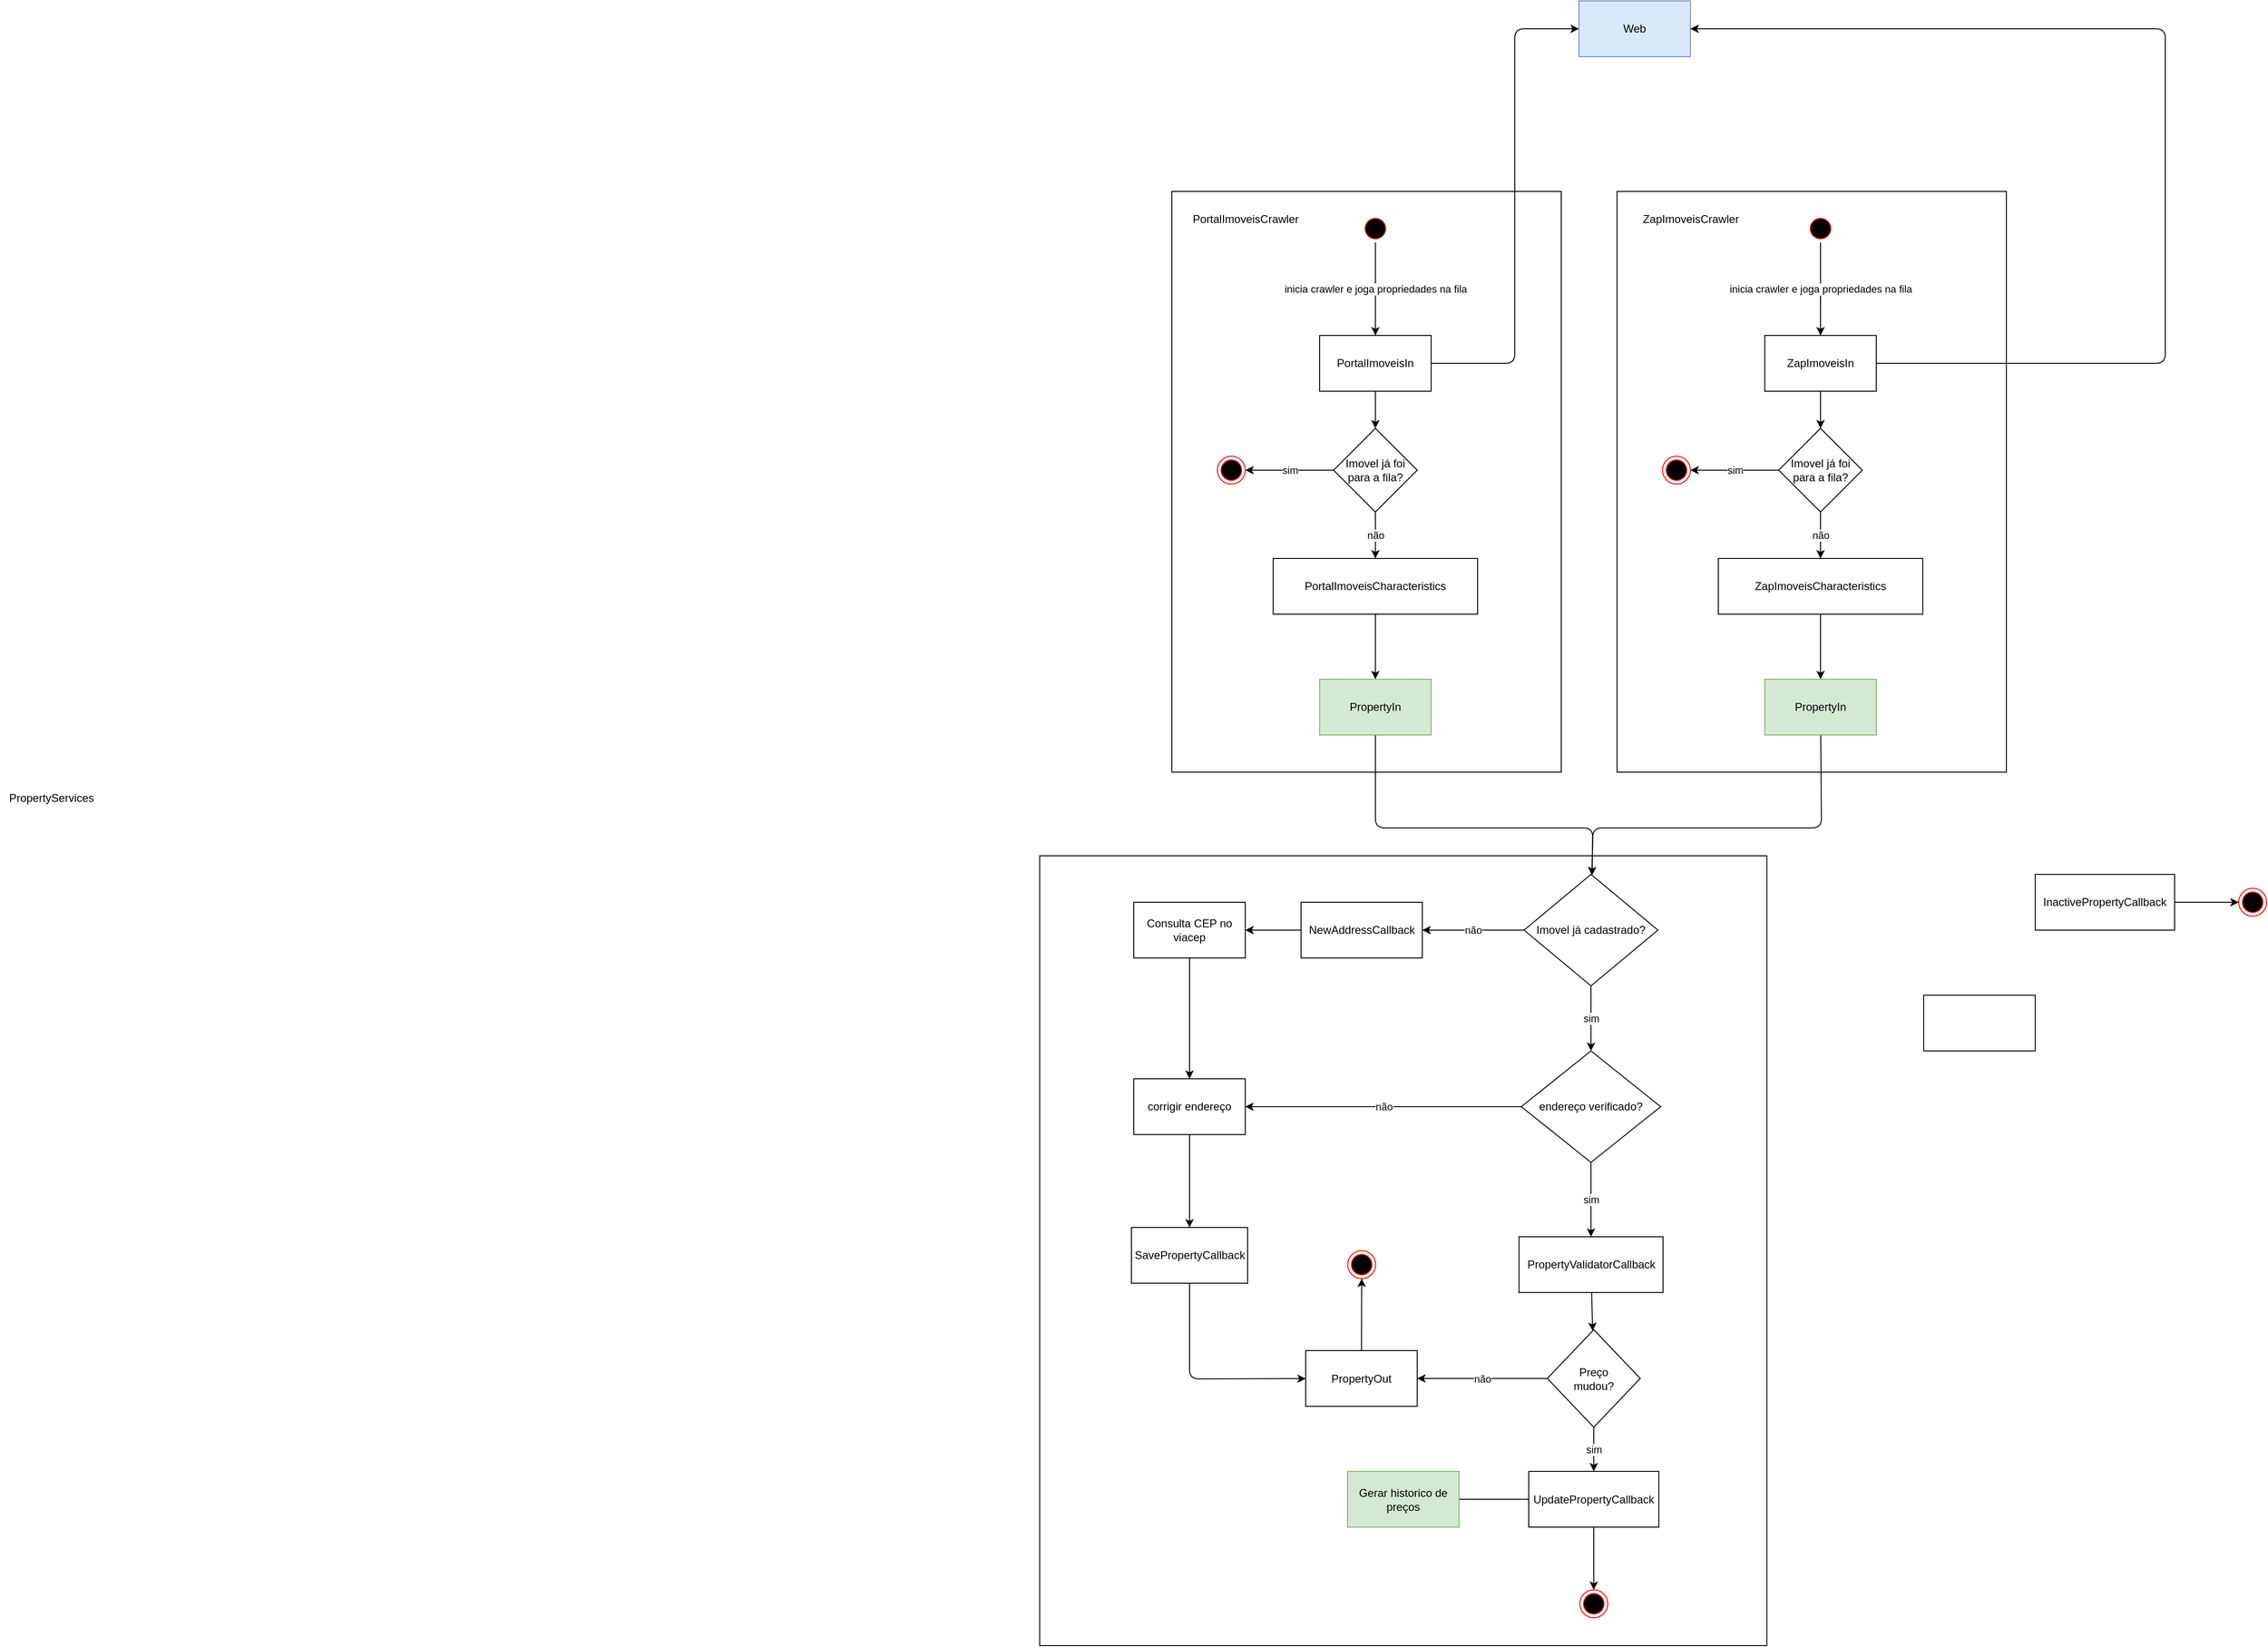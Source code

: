 <mxfile>
    <diagram id="8VDxxHIwSy34r8tE96H1" name="Page-1">
        <mxGraphModel dx="2378" dy="1876" grid="1" gridSize="10" guides="1" tooltips="1" connect="1" arrows="1" fold="1" page="1" pageScale="1" pageWidth="827" pageHeight="1169" math="0" shadow="0">
            <root>
                <mxCell id="0"/>
                <mxCell id="1" parent="0"/>
                <mxCell id="156" value="" style="whiteSpace=wrap;html=1;" vertex="1" parent="1">
                    <mxGeometry x="978.75" y="570" width="782.5" height="850" as="geometry"/>
                </mxCell>
                <mxCell id="109" value="" style="whiteSpace=wrap;html=1;" vertex="1" parent="1">
                    <mxGeometry x="1121" y="-145" width="419" height="625" as="geometry"/>
                </mxCell>
                <mxCell id="2" value="Web" style="rounded=0;whiteSpace=wrap;html=1;fillColor=#dae8fc;strokeColor=#6c8ebf;" parent="1" vertex="1">
                    <mxGeometry x="1559" y="-350" width="120" height="60" as="geometry"/>
                </mxCell>
                <mxCell id="155" style="edgeStyle=none;html=1;" edge="1" parent="1" source="10" target="151">
                    <mxGeometry relative="1" as="geometry">
                        <Array as="points">
                            <mxPoint x="1140" y="1133"/>
                        </Array>
                    </mxGeometry>
                </mxCell>
                <mxCell id="10" value="SavePropertyCallback" style="whiteSpace=wrap;html=1;" parent="1" vertex="1">
                    <mxGeometry x="1077.5" y="970" width="125" height="60" as="geometry"/>
                </mxCell>
                <mxCell id="85" style="edgeStyle=none;html=1;" parent="1" source="27" target="31" edge="1">
                    <mxGeometry relative="1" as="geometry"/>
                </mxCell>
                <mxCell id="27" value="InactivePropertyCallback" style="whiteSpace=wrap;html=1;" parent="1" vertex="1">
                    <mxGeometry x="2050" y="590" width="150" height="60" as="geometry"/>
                </mxCell>
                <mxCell id="31" value="" style="ellipse;html=1;shape=endState;fillColor=#000000;strokeColor=#ff0000;" parent="1" vertex="1">
                    <mxGeometry x="2269" y="605" width="30" height="30" as="geometry"/>
                </mxCell>
                <mxCell id="150" style="edgeStyle=none;html=1;" edge="1" parent="1" source="38" target="44">
                    <mxGeometry relative="1" as="geometry"/>
                </mxCell>
                <mxCell id="38" value="PropertyValidatorCallback" style="whiteSpace=wrap;html=1;" parent="1" vertex="1">
                    <mxGeometry x="1494.5" y="980" width="155" height="60" as="geometry"/>
                </mxCell>
                <mxCell id="47" value="não" style="edgeStyle=none;html=1;startArrow=none;startFill=0;endArrow=classic;endFill=1;" parent="1" source="44" target="151" edge="1">
                    <mxGeometry relative="1" as="geometry">
                        <mxPoint x="1445" y="1132.5" as="targetPoint"/>
                    </mxGeometry>
                </mxCell>
                <mxCell id="50" value="sim" style="edgeStyle=none;html=1;startArrow=none;startFill=0;endArrow=classic;endFill=1;" parent="1" source="44" target="49" edge="1">
                    <mxGeometry relative="1" as="geometry"/>
                </mxCell>
                <mxCell id="44" value="Preço&lt;br&gt;mudou?" style="rhombus;whiteSpace=wrap;html=1;" parent="1" vertex="1">
                    <mxGeometry x="1525" y="1080" width="100" height="105" as="geometry"/>
                </mxCell>
                <mxCell id="56" style="edgeStyle=none;html=1;startArrow=none;startFill=0;endArrow=none;endFill=0;" parent="1" source="49" target="54" edge="1">
                    <mxGeometry relative="1" as="geometry"/>
                </mxCell>
                <mxCell id="58" style="edgeStyle=none;html=1;startArrow=none;startFill=0;endArrow=classic;endFill=1;" parent="1" source="49" target="57" edge="1">
                    <mxGeometry relative="1" as="geometry"/>
                </mxCell>
                <mxCell id="49" value="UpdatePropertyCallback" style="whiteSpace=wrap;html=1;" parent="1" vertex="1">
                    <mxGeometry x="1505" y="1232.5" width="140" height="60" as="geometry"/>
                </mxCell>
                <mxCell id="54" value="Gerar historico de preços" style="whiteSpace=wrap;html=1;fillColor=#d5e8d4;strokeColor=#82b366;" parent="1" vertex="1">
                    <mxGeometry x="1310" y="1232.5" width="120" height="60" as="geometry"/>
                </mxCell>
                <mxCell id="57" value="" style="ellipse;html=1;shape=endState;fillColor=#000000;strokeColor=#ff0000;" parent="1" vertex="1">
                    <mxGeometry x="1560" y="1360" width="30" height="30" as="geometry"/>
                </mxCell>
                <mxCell id="74" value="" style="ellipse;html=1;shape=endState;fillColor=#000000;strokeColor=#ff0000;" parent="1" vertex="1">
                    <mxGeometry x="1170" y="140" width="30" height="30" as="geometry"/>
                </mxCell>
                <mxCell id="79" value="PropertyServices" style="text;html=1;align=center;verticalAlign=middle;resizable=0;points=[];autosize=1;strokeColor=none;fillColor=none;" parent="1" vertex="1">
                    <mxGeometry x="-140" y="492.5" width="110" height="30" as="geometry"/>
                </mxCell>
                <mxCell id="142" style="edgeStyle=none;html=1;" edge="1" parent="1" source="92" target="140">
                    <mxGeometry relative="1" as="geometry"/>
                </mxCell>
                <mxCell id="92" value="Consulta CEP no viacep" style="whiteSpace=wrap;html=1;" parent="1" vertex="1">
                    <mxGeometry x="1080" y="620" width="120" height="60" as="geometry"/>
                </mxCell>
                <mxCell id="106" style="edgeStyle=none;html=1;" edge="1" parent="1" source="100" target="105">
                    <mxGeometry relative="1" as="geometry"/>
                </mxCell>
                <mxCell id="129" style="edgeStyle=none;html=1;" edge="1" parent="1" source="100" target="2">
                    <mxGeometry relative="1" as="geometry">
                        <Array as="points">
                            <mxPoint x="1490" y="40"/>
                            <mxPoint x="1490" y="-320"/>
                        </Array>
                    </mxGeometry>
                </mxCell>
                <mxCell id="100" value="PortalImoveisIn" style="whiteSpace=wrap;html=1;" vertex="1" parent="1">
                    <mxGeometry x="1280" y="10" width="120" height="60" as="geometry"/>
                </mxCell>
                <mxCell id="102" value="inicia crawler e joga propriedades na fila" style="edgeStyle=none;html=1;" edge="1" parent="1" source="101" target="100">
                    <mxGeometry relative="1" as="geometry"/>
                </mxCell>
                <mxCell id="101" value="" style="ellipse;html=1;shape=startState;fillColor=#000000;strokeColor=#ff0000;" vertex="1" parent="1">
                    <mxGeometry x="1325" y="-120" width="30" height="30" as="geometry"/>
                </mxCell>
                <mxCell id="113" style="edgeStyle=none;html=1;" edge="1" parent="1" source="103" target="111">
                    <mxGeometry relative="1" as="geometry"/>
                </mxCell>
                <mxCell id="103" value="PortalImoveisCharacteristics" style="whiteSpace=wrap;html=1;" vertex="1" parent="1">
                    <mxGeometry x="1230" y="250" width="220" height="60" as="geometry"/>
                </mxCell>
                <mxCell id="107" value="não" style="edgeStyle=none;html=1;" edge="1" parent="1" source="105" target="103">
                    <mxGeometry relative="1" as="geometry"/>
                </mxCell>
                <mxCell id="108" value="sim" style="edgeStyle=none;html=1;" edge="1" parent="1" source="105" target="74">
                    <mxGeometry relative="1" as="geometry"/>
                </mxCell>
                <mxCell id="105" value="Imovel já foi para a fila?" style="rhombus;whiteSpace=wrap;html=1;" vertex="1" parent="1">
                    <mxGeometry x="1295" y="110" width="90" height="90" as="geometry"/>
                </mxCell>
                <mxCell id="110" value="PortalImoveisCrawler" style="text;html=1;align=center;verticalAlign=middle;resizable=0;points=[];autosize=1;strokeColor=none;fillColor=none;" vertex="1" parent="1">
                    <mxGeometry x="1130" y="-130" width="140" height="30" as="geometry"/>
                </mxCell>
                <mxCell id="131" style="edgeStyle=none;html=1;" edge="1" parent="1" source="111" target="130">
                    <mxGeometry relative="1" as="geometry">
                        <Array as="points">
                            <mxPoint x="1340" y="540"/>
                            <mxPoint x="1574" y="540"/>
                        </Array>
                    </mxGeometry>
                </mxCell>
                <mxCell id="111" value="PropertyIn" style="whiteSpace=wrap;html=1;fillColor=#d5e8d4;strokeColor=#82b366;" vertex="1" parent="1">
                    <mxGeometry x="1280" y="380" width="120" height="60" as="geometry"/>
                </mxCell>
                <mxCell id="114" value="" style="whiteSpace=wrap;html=1;" vertex="1" parent="1">
                    <mxGeometry x="1600" y="-145" width="419" height="625" as="geometry"/>
                </mxCell>
                <mxCell id="115" value="" style="ellipse;html=1;shape=endState;fillColor=#000000;strokeColor=#ff0000;" vertex="1" parent="1">
                    <mxGeometry x="1649" y="140" width="30" height="30" as="geometry"/>
                </mxCell>
                <mxCell id="116" style="edgeStyle=none;html=1;" edge="1" parent="1" source="117" target="124">
                    <mxGeometry relative="1" as="geometry"/>
                </mxCell>
                <mxCell id="128" style="edgeStyle=none;html=1;" edge="1" parent="1" source="117" target="2">
                    <mxGeometry relative="1" as="geometry">
                        <Array as="points">
                            <mxPoint x="2190" y="40"/>
                            <mxPoint x="2190" y="-320"/>
                        </Array>
                    </mxGeometry>
                </mxCell>
                <mxCell id="117" value="ZapImoveisIn" style="whiteSpace=wrap;html=1;" vertex="1" parent="1">
                    <mxGeometry x="1759" y="10" width="120" height="60" as="geometry"/>
                </mxCell>
                <mxCell id="118" value="inicia crawler e joga propriedades na fila" style="edgeStyle=none;html=1;" edge="1" parent="1" source="119" target="117">
                    <mxGeometry relative="1" as="geometry"/>
                </mxCell>
                <mxCell id="119" value="" style="ellipse;html=1;shape=startState;fillColor=#000000;strokeColor=#ff0000;" vertex="1" parent="1">
                    <mxGeometry x="1804" y="-120" width="30" height="30" as="geometry"/>
                </mxCell>
                <mxCell id="120" style="edgeStyle=none;html=1;" edge="1" parent="1" source="121" target="126">
                    <mxGeometry relative="1" as="geometry"/>
                </mxCell>
                <mxCell id="121" value="ZapImoveisCharacteristics" style="whiteSpace=wrap;html=1;" vertex="1" parent="1">
                    <mxGeometry x="1709" y="250" width="220" height="60" as="geometry"/>
                </mxCell>
                <mxCell id="122" value="não" style="edgeStyle=none;html=1;" edge="1" parent="1" source="124" target="121">
                    <mxGeometry relative="1" as="geometry"/>
                </mxCell>
                <mxCell id="123" value="sim" style="edgeStyle=none;html=1;" edge="1" parent="1" source="124" target="115">
                    <mxGeometry relative="1" as="geometry"/>
                </mxCell>
                <mxCell id="124" value="Imovel já foi para a fila?" style="rhombus;whiteSpace=wrap;html=1;" vertex="1" parent="1">
                    <mxGeometry x="1774" y="110" width="90" height="90" as="geometry"/>
                </mxCell>
                <mxCell id="125" value="ZapImoveisCrawler" style="text;html=1;align=center;verticalAlign=middle;resizable=0;points=[];autosize=1;strokeColor=none;fillColor=none;" vertex="1" parent="1">
                    <mxGeometry x="1614" y="-130" width="130" height="30" as="geometry"/>
                </mxCell>
                <mxCell id="132" style="edgeStyle=none;html=1;" edge="1" parent="1" source="126" target="130">
                    <mxGeometry relative="1" as="geometry">
                        <Array as="points">
                            <mxPoint x="1820" y="540"/>
                            <mxPoint x="1574" y="540"/>
                        </Array>
                    </mxGeometry>
                </mxCell>
                <mxCell id="126" value="PropertyIn" style="whiteSpace=wrap;html=1;fillColor=#d5e8d4;strokeColor=#82b366;" vertex="1" parent="1">
                    <mxGeometry x="1759" y="380" width="120" height="60" as="geometry"/>
                </mxCell>
                <mxCell id="135" value="não" style="edgeStyle=none;html=1;" edge="1" parent="1" source="130" target="134">
                    <mxGeometry relative="1" as="geometry"/>
                </mxCell>
                <mxCell id="145" value="sim" style="edgeStyle=none;html=1;" edge="1" parent="1" source="130" target="144">
                    <mxGeometry relative="1" as="geometry"/>
                </mxCell>
                <mxCell id="130" value="Imovel já cadastrado?" style="rhombus;whiteSpace=wrap;html=1;" vertex="1" parent="1">
                    <mxGeometry x="1500" y="590" width="144" height="120" as="geometry"/>
                </mxCell>
                <mxCell id="139" style="edgeStyle=none;html=1;" edge="1" parent="1" source="134" target="92">
                    <mxGeometry relative="1" as="geometry"/>
                </mxCell>
                <mxCell id="134" value="NewAddressCallback" style="whiteSpace=wrap;html=1;" vertex="1" parent="1">
                    <mxGeometry x="1260" y="620" width="130.5" height="60" as="geometry"/>
                </mxCell>
                <mxCell id="154" style="edgeStyle=none;html=1;" edge="1" parent="1" source="140" target="10">
                    <mxGeometry relative="1" as="geometry"/>
                </mxCell>
                <mxCell id="140" value="corrigir endereço" style="whiteSpace=wrap;html=1;" vertex="1" parent="1">
                    <mxGeometry x="1080" y="810" width="120" height="60" as="geometry"/>
                </mxCell>
                <mxCell id="147" value="não" style="edgeStyle=none;html=1;" edge="1" parent="1" source="144" target="140">
                    <mxGeometry relative="1" as="geometry"/>
                </mxCell>
                <mxCell id="148" value="sim" style="edgeStyle=none;html=1;" edge="1" parent="1" source="144" target="38">
                    <mxGeometry relative="1" as="geometry"/>
                </mxCell>
                <mxCell id="144" value="endereço verificado?" style="rhombus;whiteSpace=wrap;html=1;" vertex="1" parent="1">
                    <mxGeometry x="1497" y="780" width="150" height="120" as="geometry"/>
                </mxCell>
                <mxCell id="153" style="edgeStyle=none;html=1;" edge="1" parent="1" source="151" target="152">
                    <mxGeometry relative="1" as="geometry"/>
                </mxCell>
                <mxCell id="151" value="PropertyOut" style="whiteSpace=wrap;html=1;" vertex="1" parent="1">
                    <mxGeometry x="1265" y="1102.5" width="120" height="60" as="geometry"/>
                </mxCell>
                <mxCell id="152" value="" style="ellipse;html=1;shape=endState;fillColor=#000000;strokeColor=#ff0000;" vertex="1" parent="1">
                    <mxGeometry x="1310.25" y="995" width="30" height="30" as="geometry"/>
                </mxCell>
                <mxCell id="158" value="" style="whiteSpace=wrap;html=1;" vertex="1" parent="1">
                    <mxGeometry x="1930" y="720" width="120" height="60" as="geometry"/>
                </mxCell>
            </root>
        </mxGraphModel>
    </diagram>
</mxfile>